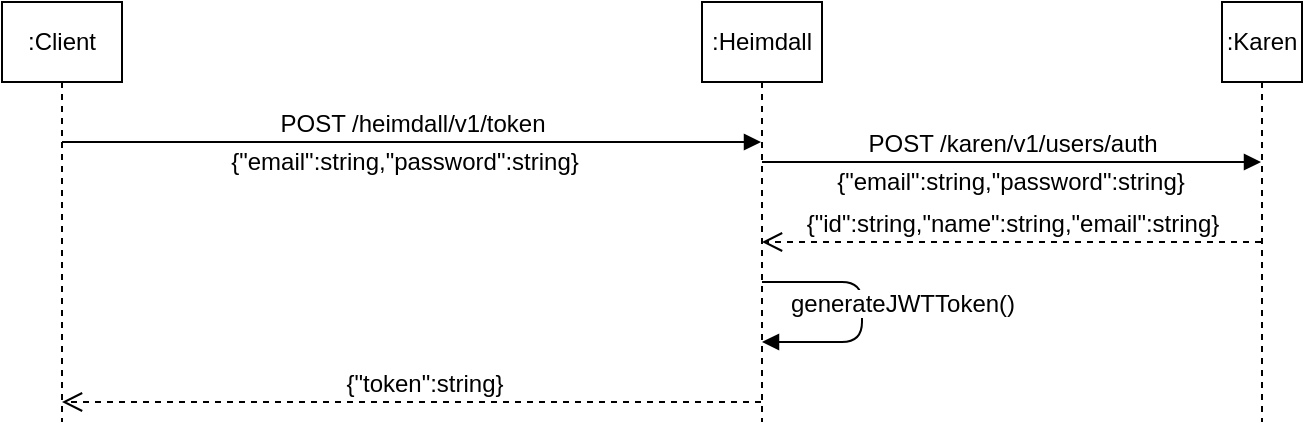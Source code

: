 <mxfile version="12.6.5"><diagram id="RnlrKuwG8ek0ONcddHxV" name="Page-1"><mxGraphModel dx="1876" dy="523" grid="1" gridSize="10" guides="1" tooltips="1" connect="1" arrows="1" fold="1" page="1" pageScale="1" pageWidth="850" pageHeight="1100" math="0" shadow="0"><root><mxCell id="0"/><mxCell id="1" parent="0"/><mxCell id="XKqBkB2b16mvwm_Fk82F-7" value=":Client" style="shape=umlLifeline;perimeter=lifelinePerimeter;whiteSpace=wrap;html=1;container=1;collapsible=0;recursiveResize=0;outlineConnect=0;fontSize=12;" parent="1" vertex="1"><mxGeometry x="-10" y="60" width="60" height="210" as="geometry"/></mxCell><mxCell id="XKqBkB2b16mvwm_Fk82F-8" value=":Heimdall" style="shape=umlLifeline;perimeter=lifelinePerimeter;whiteSpace=wrap;html=1;container=1;collapsible=0;recursiveResize=0;outlineConnect=0;fontSize=12;" parent="1" vertex="1"><mxGeometry x="340" y="60" width="60" height="210" as="geometry"/></mxCell><mxCell id="XKqBkB2b16mvwm_Fk82F-9" value="POST /heimdall/v1/token" style="html=1;verticalAlign=bottom;endArrow=block;fontSize=12;" parent="1" source="XKqBkB2b16mvwm_Fk82F-7" target="XKqBkB2b16mvwm_Fk82F-8" edge="1"><mxGeometry width="80" relative="1" as="geometry"><mxPoint x="140" y="380" as="sourcePoint"/><mxPoint x="320" y="380" as="targetPoint"/><Array as="points"><mxPoint x="270" y="130"/></Array></mxGeometry></mxCell><mxCell id="XKqBkB2b16mvwm_Fk82F-13" value="{&quot;email&quot;:string,&quot;password&quot;:string}" style="text;html=1;resizable=0;points=[];align=center;verticalAlign=middle;labelBackgroundColor=#ffffff;fontSize=12;" parent="XKqBkB2b16mvwm_Fk82F-9" vertex="1" connectable="0"><mxGeometry x="0.141" y="-1" relative="1" as="geometry"><mxPoint x="-29" y="9" as="offset"/></mxGeometry></mxCell><mxCell id="XKqBkB2b16mvwm_Fk82F-11" value=":Karen" style="shape=umlLifeline;perimeter=lifelinePerimeter;whiteSpace=wrap;html=1;container=1;collapsible=0;recursiveResize=0;outlineConnect=0;fontSize=12;" parent="1" vertex="1"><mxGeometry x="600" y="60" width="40" height="210" as="geometry"/></mxCell><mxCell id="XKqBkB2b16mvwm_Fk82F-12" value="POST /karen/v1/users/auth" style="html=1;verticalAlign=bottom;endArrow=block;fontSize=12;" parent="1" source="XKqBkB2b16mvwm_Fk82F-8" target="XKqBkB2b16mvwm_Fk82F-11" edge="1"><mxGeometry width="80" relative="1" as="geometry"><mxPoint x="140" y="380" as="sourcePoint"/><mxPoint x="220" y="380" as="targetPoint"/><Array as="points"><mxPoint x="460" y="140"/></Array></mxGeometry></mxCell><mxCell id="XKqBkB2b16mvwm_Fk82F-14" value="&lt;span style=&quot;color: rgba(0 , 0 , 0 , 0) ; font-family: monospace ; font-size: 0px ; background-color: rgb(248 , 249 , 250)&quot;&gt;%3CmxGraphModel%3E%3Croot%3E%3CmxCell%20id%3D%220%22%2F%3E%3CmxCell%20id%3D%221%22%20parent%3D%220%22%2F%3E%3CmxCell%20id%3D%222%22%20value%3D%22%7B%26quot%3Bname%26quot%3B%3Astring%2C%26quot%3Bpassword%26quot%3B%7D%22%20style%3D%22text%3Bhtml%3D1%3Bresizable%3D0%3Bpoints%3D%5B%5D%3Balign%3Dcenter%3BverticalAlign%3Dmiddle%3BlabelBackgroundColor%3D%23ffffff%3BfontSize%3D12%3B%22%20vertex%3D%221%22%20connectable%3D%220%22%20parent%3D%221%22%3E%3CmxGeometry%20x%3D%22269.833%22%20y%3D%22140%22%20as%3D%22geometry%22%3E%3CmxPoint%20x%3D%22-14%22%20y%3D%229%22%20as%3D%22offset%22%2F%3E%3C%2FmxGeometry%3E%3C%2FmxCell%3E%3C%2Froot%3E%3C%2FmxGraphModel%3E&lt;/span&gt;" style="text;html=1;resizable=0;points=[];align=center;verticalAlign=middle;labelBackgroundColor=#ffffff;fontSize=12;" parent="XKqBkB2b16mvwm_Fk82F-12" vertex="1" connectable="0"><mxGeometry x="0.094" y="1" relative="1" as="geometry"><mxPoint as="offset"/></mxGeometry></mxCell><mxCell id="XKqBkB2b16mvwm_Fk82F-16" value="{&quot;email&quot;:string,&quot;password&quot;:string}" style="text;html=1;resizable=0;points=[];align=center;verticalAlign=middle;labelBackgroundColor=#ffffff;fontSize=12;" parent="XKqBkB2b16mvwm_Fk82F-12" vertex="1" connectable="0"><mxGeometry x="-0.013" y="-3" relative="1" as="geometry"><mxPoint x="1" y="7" as="offset"/></mxGeometry></mxCell><mxCell id="XKqBkB2b16mvwm_Fk82F-19" value="{&quot;id&quot;:string,&quot;name&quot;:string,&quot;email&quot;:string}" style="html=1;verticalAlign=bottom;endArrow=open;dashed=1;endSize=8;fontSize=12;" parent="1" source="XKqBkB2b16mvwm_Fk82F-11" target="XKqBkB2b16mvwm_Fk82F-8" edge="1"><mxGeometry relative="1" as="geometry"><mxPoint x="220" y="380" as="sourcePoint"/><mxPoint x="140" y="380" as="targetPoint"/><Array as="points"><mxPoint x="490" y="180"/></Array></mxGeometry></mxCell><mxCell id="XKqBkB2b16mvwm_Fk82F-20" value="generateJWTToken()" style="html=1;verticalAlign=bottom;endArrow=block;fontSize=12;" parent="1" source="XKqBkB2b16mvwm_Fk82F-8" target="XKqBkB2b16mvwm_Fk82F-8" edge="1"><mxGeometry x="0.23" y="-22" width="80" relative="1" as="geometry"><mxPoint x="140" y="380" as="sourcePoint"/><mxPoint x="220" y="380" as="targetPoint"/><Array as="points"><mxPoint x="420" y="200"/><mxPoint x="420" y="230"/></Array><mxPoint x="20" y="12" as="offset"/></mxGeometry></mxCell><mxCell id="XKqBkB2b16mvwm_Fk82F-22" value="{&quot;token&quot;:string}" style="html=1;verticalAlign=bottom;endArrow=open;dashed=1;endSize=8;fontSize=12;align=center;" parent="1" source="XKqBkB2b16mvwm_Fk82F-8" target="XKqBkB2b16mvwm_Fk82F-7" edge="1"><mxGeometry x="-0.037" relative="1" as="geometry"><mxPoint x="220" y="380" as="sourcePoint"/><mxPoint x="140" y="380" as="targetPoint"/><Array as="points"><mxPoint x="260" y="260"/></Array><mxPoint as="offset"/></mxGeometry></mxCell></root></mxGraphModel></diagram></mxfile>